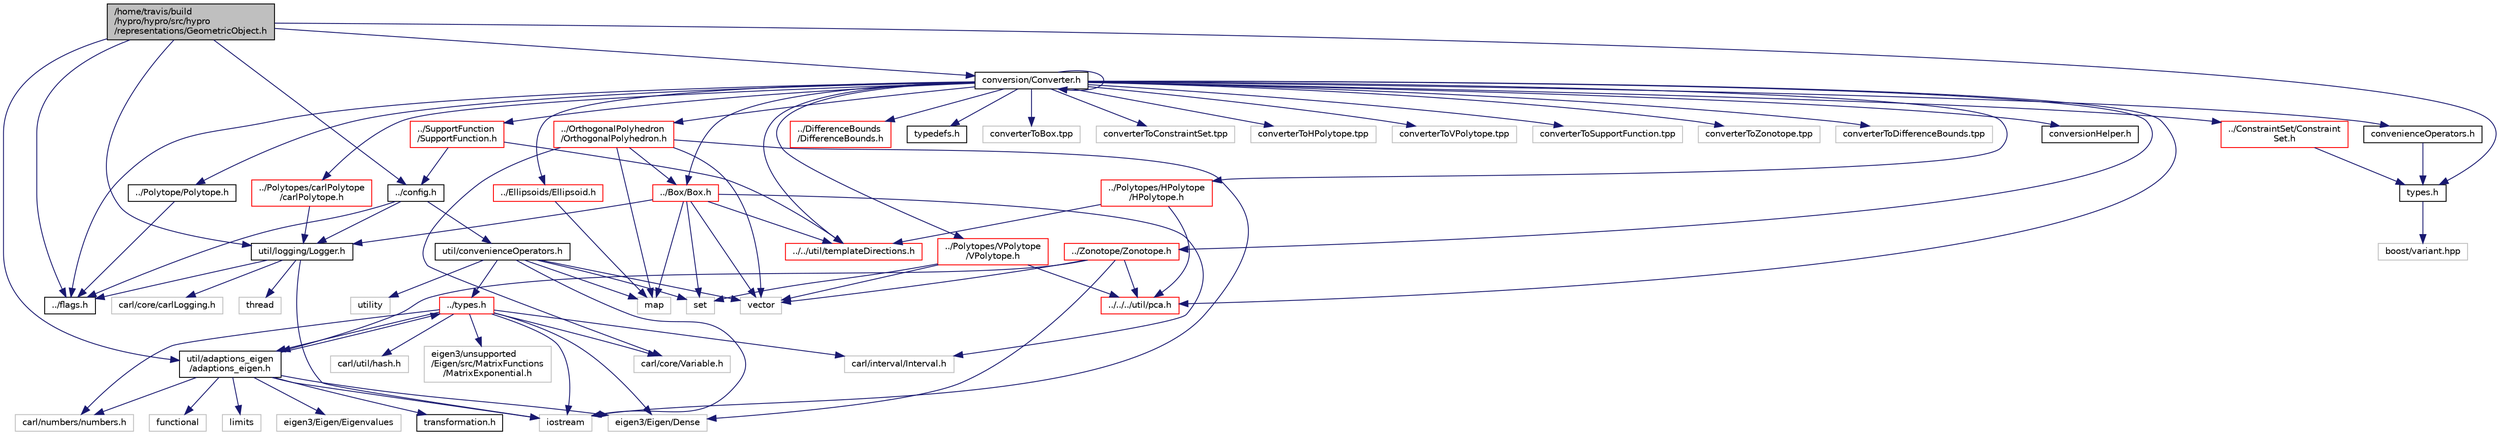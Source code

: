 digraph "/home/travis/build/hypro/hypro/src/hypro/representations/GeometricObject.h"
{
  edge [fontname="Helvetica",fontsize="10",labelfontname="Helvetica",labelfontsize="10"];
  node [fontname="Helvetica",fontsize="10",shape=record];
  Node1 [label="/home/travis/build\l/hypro/hypro/src/hypro\l/representations/GeometricObject.h",height=0.2,width=0.4,color="black", fillcolor="grey75", style="filled" fontcolor="black"];
  Node1 -> Node2 [color="midnightblue",fontsize="10",style="solid",fontname="Helvetica"];
  Node2 [label="types.h",height=0.2,width=0.4,color="black", fillcolor="white", style="filled",URL="$representations_2types_8h_source.html"];
  Node2 -> Node3 [color="midnightblue",fontsize="10",style="solid",fontname="Helvetica"];
  Node3 [label="boost/variant.hpp",height=0.2,width=0.4,color="grey75", fillcolor="white", style="filled"];
  Node1 -> Node4 [color="midnightblue",fontsize="10",style="solid",fontname="Helvetica"];
  Node4 [label="../flags.h",height=0.2,width=0.4,color="black", fillcolor="white", style="filled",URL="$flags_8h_source.html"];
  Node1 -> Node5 [color="midnightblue",fontsize="10",style="solid",fontname="Helvetica"];
  Node5 [label="../config.h",height=0.2,width=0.4,color="black", fillcolor="white", style="filled",URL="$config_8h_source.html"];
  Node5 -> Node4 [color="midnightblue",fontsize="10",style="solid",fontname="Helvetica"];
  Node5 -> Node6 [color="midnightblue",fontsize="10",style="solid",fontname="Helvetica"];
  Node6 [label="util/convenienceOperators.h",height=0.2,width=0.4,color="black", fillcolor="white", style="filled",URL="$util_2convenienceOperators_8h_source.html"];
  Node6 -> Node7 [color="midnightblue",fontsize="10",style="solid",fontname="Helvetica"];
  Node7 [label="../types.h",height=0.2,width=0.4,color="red", fillcolor="white", style="filled",URL="$types_8h_source.html"];
  Node7 -> Node8 [color="midnightblue",fontsize="10",style="solid",fontname="Helvetica"];
  Node8 [label="iostream",height=0.2,width=0.4,color="grey75", fillcolor="white", style="filled"];
  Node7 -> Node9 [color="midnightblue",fontsize="10",style="solid",fontname="Helvetica"];
  Node9 [label="carl/numbers/numbers.h",height=0.2,width=0.4,color="grey75", fillcolor="white", style="filled"];
  Node7 -> Node10 [color="midnightblue",fontsize="10",style="solid",fontname="Helvetica"];
  Node10 [label="carl/interval/Interval.h",height=0.2,width=0.4,color="grey75", fillcolor="white", style="filled"];
  Node7 -> Node11 [color="midnightblue",fontsize="10",style="solid",fontname="Helvetica"];
  Node11 [label="carl/core/Variable.h",height=0.2,width=0.4,color="grey75", fillcolor="white", style="filled"];
  Node7 -> Node12 [color="midnightblue",fontsize="10",style="solid",fontname="Helvetica"];
  Node12 [label="carl/util/hash.h",height=0.2,width=0.4,color="grey75", fillcolor="white", style="filled"];
  Node7 -> Node13 [color="midnightblue",fontsize="10",style="solid",fontname="Helvetica"];
  Node13 [label="eigen3/Eigen/Dense",height=0.2,width=0.4,color="grey75", fillcolor="white", style="filled"];
  Node7 -> Node14 [color="midnightblue",fontsize="10",style="solid",fontname="Helvetica"];
  Node14 [label="eigen3/unsupported\l/Eigen/src/MatrixFunctions\l/MatrixExponential.h",height=0.2,width=0.4,color="grey75", fillcolor="white", style="filled"];
  Node7 -> Node15 [color="midnightblue",fontsize="10",style="solid",fontname="Helvetica"];
  Node15 [label="util/adaptions_eigen\l/adaptions_eigen.h",height=0.2,width=0.4,color="black", fillcolor="white", style="filled",URL="$adaptions__eigen_8h_source.html"];
  Node15 -> Node7 [color="midnightblue",fontsize="10",style="solid",fontname="Helvetica"];
  Node15 -> Node16 [color="midnightblue",fontsize="10",style="solid",fontname="Helvetica"];
  Node16 [label="transformation.h",height=0.2,width=0.4,color="black", fillcolor="white", style="filled",URL="$transformation_8h_source.html"];
  Node15 -> Node9 [color="midnightblue",fontsize="10",style="solid",fontname="Helvetica"];
  Node15 -> Node17 [color="midnightblue",fontsize="10",style="solid",fontname="Helvetica"];
  Node17 [label="functional",height=0.2,width=0.4,color="grey75", fillcolor="white", style="filled"];
  Node15 -> Node8 [color="midnightblue",fontsize="10",style="solid",fontname="Helvetica"];
  Node15 -> Node18 [color="midnightblue",fontsize="10",style="solid",fontname="Helvetica"];
  Node18 [label="limits",height=0.2,width=0.4,color="grey75", fillcolor="white", style="filled"];
  Node15 -> Node19 [color="midnightblue",fontsize="10",style="solid",fontname="Helvetica"];
  Node19 [label="eigen3/Eigen/Eigenvalues",height=0.2,width=0.4,color="grey75", fillcolor="white", style="filled"];
  Node15 -> Node13 [color="midnightblue",fontsize="10",style="solid",fontname="Helvetica"];
  Node6 -> Node8 [color="midnightblue",fontsize="10",style="solid",fontname="Helvetica"];
  Node6 -> Node20 [color="midnightblue",fontsize="10",style="solid",fontname="Helvetica"];
  Node20 [label="map",height=0.2,width=0.4,color="grey75", fillcolor="white", style="filled"];
  Node6 -> Node21 [color="midnightblue",fontsize="10",style="solid",fontname="Helvetica"];
  Node21 [label="set",height=0.2,width=0.4,color="grey75", fillcolor="white", style="filled"];
  Node6 -> Node22 [color="midnightblue",fontsize="10",style="solid",fontname="Helvetica"];
  Node22 [label="utility",height=0.2,width=0.4,color="grey75", fillcolor="white", style="filled"];
  Node6 -> Node23 [color="midnightblue",fontsize="10",style="solid",fontname="Helvetica"];
  Node23 [label="vector",height=0.2,width=0.4,color="grey75", fillcolor="white", style="filled"];
  Node5 -> Node24 [color="midnightblue",fontsize="10",style="solid",fontname="Helvetica"];
  Node24 [label="util/logging/Logger.h",height=0.2,width=0.4,color="black", fillcolor="white", style="filled",URL="$Logger_8h_source.html"];
  Node24 -> Node4 [color="midnightblue",fontsize="10",style="solid",fontname="Helvetica"];
  Node24 -> Node8 [color="midnightblue",fontsize="10",style="solid",fontname="Helvetica"];
  Node24 -> Node25 [color="midnightblue",fontsize="10",style="solid",fontname="Helvetica"];
  Node25 [label="thread",height=0.2,width=0.4,color="grey75", fillcolor="white", style="filled"];
  Node24 -> Node26 [color="midnightblue",fontsize="10",style="solid",fontname="Helvetica"];
  Node26 [label="carl/core/carlLogging.h",height=0.2,width=0.4,color="grey75", fillcolor="white", style="filled"];
  Node1 -> Node15 [color="midnightblue",fontsize="10",style="solid",fontname="Helvetica"];
  Node1 -> Node24 [color="midnightblue",fontsize="10",style="solid",fontname="Helvetica"];
  Node1 -> Node27 [color="midnightblue",fontsize="10",style="solid",fontname="Helvetica"];
  Node27 [label="conversion/Converter.h",height=0.2,width=0.4,color="black", fillcolor="white", style="filled",URL="$Converter_8h_source.html"];
  Node27 -> Node4 [color="midnightblue",fontsize="10",style="solid",fontname="Helvetica"];
  Node27 -> Node28 [color="midnightblue",fontsize="10",style="solid",fontname="Helvetica"];
  Node28 [label="../Box/Box.h",height=0.2,width=0.4,color="red", fillcolor="white", style="filled",URL="$Box_8h.html"];
  Node28 -> Node29 [color="midnightblue",fontsize="10",style="solid",fontname="Helvetica"];
  Node29 [label="../../util/templateDirections.h",height=0.2,width=0.4,color="red", fillcolor="white", style="filled",URL="$templateDirections_8h_source.html"];
  Node28 -> Node24 [color="midnightblue",fontsize="10",style="solid",fontname="Helvetica"];
  Node28 -> Node10 [color="midnightblue",fontsize="10",style="solid",fontname="Helvetica"];
  Node28 -> Node20 [color="midnightblue",fontsize="10",style="solid",fontname="Helvetica"];
  Node28 -> Node21 [color="midnightblue",fontsize="10",style="solid",fontname="Helvetica"];
  Node28 -> Node23 [color="midnightblue",fontsize="10",style="solid",fontname="Helvetica"];
  Node27 -> Node30 [color="midnightblue",fontsize="10",style="solid",fontname="Helvetica"];
  Node30 [label="../ConstraintSet/Constraint\lSet.h",height=0.2,width=0.4,color="red", fillcolor="white", style="filled",URL="$ConstraintSet_8h_source.html"];
  Node30 -> Node2 [color="midnightblue",fontsize="10",style="solid",fontname="Helvetica"];
  Node27 -> Node31 [color="midnightblue",fontsize="10",style="solid",fontname="Helvetica"];
  Node31 [label="../Ellipsoids/Ellipsoid.h",height=0.2,width=0.4,color="red", fillcolor="white", style="filled",URL="$Ellipsoid_8h_source.html"];
  Node31 -> Node20 [color="midnightblue",fontsize="10",style="solid",fontname="Helvetica"];
  Node27 -> Node32 [color="midnightblue",fontsize="10",style="solid",fontname="Helvetica"];
  Node32 [label="../OrthogonalPolyhedron\l/OrthogonalPolyhedron.h",height=0.2,width=0.4,color="red", fillcolor="white", style="filled",URL="$OrthogonalPolyhedron_8h_source.html"];
  Node32 -> Node28 [color="midnightblue",fontsize="10",style="solid",fontname="Helvetica"];
  Node32 -> Node8 [color="midnightblue",fontsize="10",style="solid",fontname="Helvetica"];
  Node32 -> Node20 [color="midnightblue",fontsize="10",style="solid",fontname="Helvetica"];
  Node32 -> Node23 [color="midnightblue",fontsize="10",style="solid",fontname="Helvetica"];
  Node32 -> Node11 [color="midnightblue",fontsize="10",style="solid",fontname="Helvetica"];
  Node27 -> Node33 [color="midnightblue",fontsize="10",style="solid",fontname="Helvetica"];
  Node33 [label="../Polytope/Polytope.h",height=0.2,width=0.4,color="black", fillcolor="white", style="filled",URL="$Polytope_8h_source.html"];
  Node33 -> Node4 [color="midnightblue",fontsize="10",style="solid",fontname="Helvetica"];
  Node27 -> Node34 [color="midnightblue",fontsize="10",style="solid",fontname="Helvetica"];
  Node34 [label="../Polytopes/carlPolytope\l/carlPolytope.h",height=0.2,width=0.4,color="red", fillcolor="white", style="filled",URL="$carlPolytope_8h_source.html"];
  Node34 -> Node24 [color="midnightblue",fontsize="10",style="solid",fontname="Helvetica"];
  Node27 -> Node35 [color="midnightblue",fontsize="10",style="solid",fontname="Helvetica"];
  Node35 [label="../Polytopes/HPolytope\l/HPolytope.h",height=0.2,width=0.4,color="red", fillcolor="white", style="filled",URL="$HPolytope_8h_source.html"];
  Node35 -> Node36 [color="midnightblue",fontsize="10",style="solid",fontname="Helvetica"];
  Node36 [label="../../../util/pca.h",height=0.2,width=0.4,color="red", fillcolor="white", style="filled",URL="$pca_8h.html"];
  Node35 -> Node29 [color="midnightblue",fontsize="10",style="solid",fontname="Helvetica"];
  Node27 -> Node37 [color="midnightblue",fontsize="10",style="solid",fontname="Helvetica"];
  Node37 [label="../Polytopes/VPolytope\l/VPolytope.h",height=0.2,width=0.4,color="red", fillcolor="white", style="filled",URL="$VPolytope_8h_source.html"];
  Node37 -> Node36 [color="midnightblue",fontsize="10",style="solid",fontname="Helvetica"];
  Node37 -> Node21 [color="midnightblue",fontsize="10",style="solid",fontname="Helvetica"];
  Node37 -> Node23 [color="midnightblue",fontsize="10",style="solid",fontname="Helvetica"];
  Node27 -> Node38 [color="midnightblue",fontsize="10",style="solid",fontname="Helvetica"];
  Node38 [label="../SupportFunction\l/SupportFunction.h",height=0.2,width=0.4,color="red", fillcolor="white", style="filled",URL="$SupportFunction_8h_source.html"];
  Node38 -> Node5 [color="midnightblue",fontsize="10",style="solid",fontname="Helvetica"];
  Node38 -> Node29 [color="midnightblue",fontsize="10",style="solid",fontname="Helvetica"];
  Node27 -> Node39 [color="midnightblue",fontsize="10",style="solid",fontname="Helvetica"];
  Node39 [label="../Zonotope/Zonotope.h",height=0.2,width=0.4,color="red", fillcolor="white", style="filled",URL="$Zonotope_8h_source.html"];
  Node39 -> Node36 [color="midnightblue",fontsize="10",style="solid",fontname="Helvetica"];
  Node39 -> Node15 [color="midnightblue",fontsize="10",style="solid",fontname="Helvetica"];
  Node39 -> Node23 [color="midnightblue",fontsize="10",style="solid",fontname="Helvetica"];
  Node39 -> Node13 [color="midnightblue",fontsize="10",style="solid",fontname="Helvetica"];
  Node27 -> Node40 [color="midnightblue",fontsize="10",style="solid",fontname="Helvetica"];
  Node40 [label="../DifferenceBounds\l/DifferenceBounds.h",height=0.2,width=0.4,color="red", fillcolor="white", style="filled",URL="$DifferenceBounds_8h_source.html"];
  Node27 -> Node36 [color="midnightblue",fontsize="10",style="solid",fontname="Helvetica"];
  Node27 -> Node41 [color="midnightblue",fontsize="10",style="solid",fontname="Helvetica"];
  Node41 [label="typedefs.h",height=0.2,width=0.4,color="black", fillcolor="white", style="filled",URL="$typedefs_8h_source.html"];
  Node27 -> Node42 [color="midnightblue",fontsize="10",style="solid",fontname="Helvetica"];
  Node42 [label="converterToBox.tpp",height=0.2,width=0.4,color="grey75", fillcolor="white", style="filled"];
  Node27 -> Node43 [color="midnightblue",fontsize="10",style="solid",fontname="Helvetica"];
  Node43 [label="converterToConstraintSet.tpp",height=0.2,width=0.4,color="grey75", fillcolor="white", style="filled"];
  Node27 -> Node44 [color="midnightblue",fontsize="10",style="solid",fontname="Helvetica"];
  Node44 [label="converterToHPolytope.tpp",height=0.2,width=0.4,color="grey75", fillcolor="white", style="filled"];
  Node27 -> Node45 [color="midnightblue",fontsize="10",style="solid",fontname="Helvetica"];
  Node45 [label="converterToVPolytope.tpp",height=0.2,width=0.4,color="grey75", fillcolor="white", style="filled"];
  Node27 -> Node46 [color="midnightblue",fontsize="10",style="solid",fontname="Helvetica"];
  Node46 [label="converterToSupportFunction.tpp",height=0.2,width=0.4,color="grey75", fillcolor="white", style="filled"];
  Node27 -> Node47 [color="midnightblue",fontsize="10",style="solid",fontname="Helvetica"];
  Node47 [label="converterToZonotope.tpp",height=0.2,width=0.4,color="grey75", fillcolor="white", style="filled"];
  Node27 -> Node48 [color="midnightblue",fontsize="10",style="solid",fontname="Helvetica"];
  Node48 [label="converterToDifferenceBounds.tpp",height=0.2,width=0.4,color="grey75", fillcolor="white", style="filled"];
  Node27 -> Node49 [color="midnightblue",fontsize="10",style="solid",fontname="Helvetica"];
  Node49 [label="convenienceOperators.h",height=0.2,width=0.4,color="black", fillcolor="white", style="filled",URL="$representations_2conversion_2convenienceOperators_8h_source.html"];
  Node49 -> Node2 [color="midnightblue",fontsize="10",style="solid",fontname="Helvetica"];
  Node27 -> Node50 [color="midnightblue",fontsize="10",style="solid",fontname="Helvetica"];
  Node50 [label="conversionHelper.h",height=0.2,width=0.4,color="black", fillcolor="white", style="filled",URL="$conversionHelper_8h_source.html"];
  Node27 -> Node27 [color="midnightblue",fontsize="10",style="solid",fontname="Helvetica"];
  Node27 -> Node29 [color="midnightblue",fontsize="10",style="solid",fontname="Helvetica"];
}
